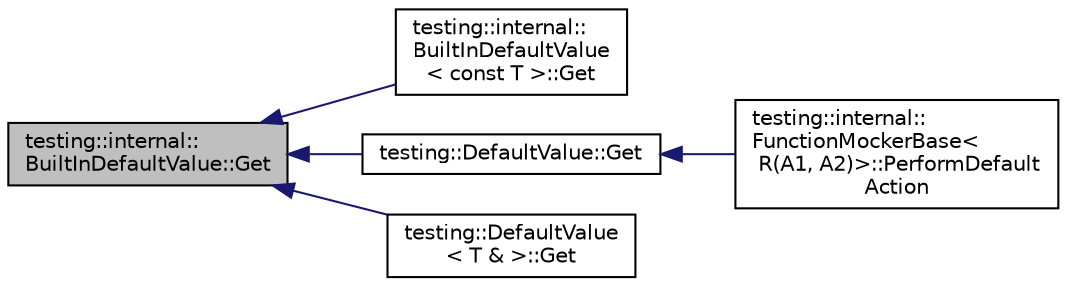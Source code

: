 digraph "testing::internal::BuiltInDefaultValue::Get"
{
  edge [fontname="Helvetica",fontsize="10",labelfontname="Helvetica",labelfontsize="10"];
  node [fontname="Helvetica",fontsize="10",shape=record];
  rankdir="LR";
  Node7 [label="testing::internal::\lBuiltInDefaultValue::Get",height=0.2,width=0.4,color="black", fillcolor="grey75", style="filled", fontcolor="black"];
  Node7 -> Node8 [dir="back",color="midnightblue",fontsize="10",style="solid",fontname="Helvetica"];
  Node8 [label="testing::internal::\lBuiltInDefaultValue\l\< const T \>::Get",height=0.2,width=0.4,color="black", fillcolor="white", style="filled",URL="$d9/d80/classtesting_1_1internal_1_1_built_in_default_value_3_01const_01_t_01_4.html#a5996754952ecbcc5da77a2cebd4722de"];
  Node7 -> Node9 [dir="back",color="midnightblue",fontsize="10",style="solid",fontname="Helvetica"];
  Node9 [label="testing::DefaultValue::Get",height=0.2,width=0.4,color="black", fillcolor="white", style="filled",URL="$dd/d41/classtesting_1_1_default_value.html#a4dc6dfee4cbc9cdb36f5c9cde5cf2b83"];
  Node9 -> Node10 [dir="back",color="midnightblue",fontsize="10",style="solid",fontname="Helvetica"];
  Node10 [label="testing::internal::\lFunctionMockerBase\<\l R(A1, A2)\>::PerformDefault\lAction",height=0.2,width=0.4,color="black", fillcolor="white", style="filled",URL="$da/de9/classtesting_1_1internal_1_1_function_mocker_base.html#afbaca476f7053cfbf84d583f24b55fb9"];
  Node7 -> Node11 [dir="back",color="midnightblue",fontsize="10",style="solid",fontname="Helvetica"];
  Node11 [label="testing::DefaultValue\l\< T & \>::Get",height=0.2,width=0.4,color="black", fillcolor="white", style="filled",URL="$d4/df0/classtesting_1_1_default_value_3_01_t_01_6_01_4.html#a1310448dd8c171aecfcbf7c8df5de7bd"];
}

